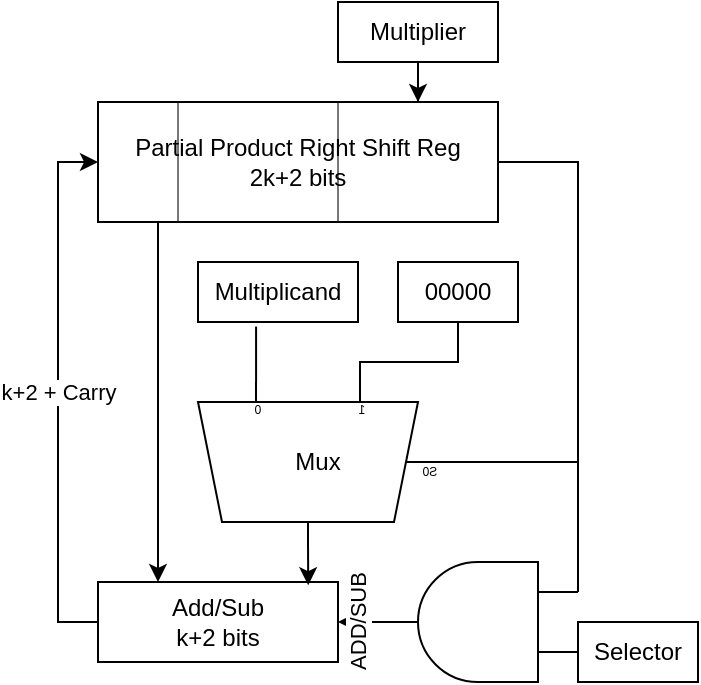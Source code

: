 <mxfile version="24.7.17">
  <diagram name="Page-1" id="Hb5LqIIrZHFeJ30ltBI8">
    <mxGraphModel dx="1434" dy="907" grid="1" gridSize="10" guides="1" tooltips="1" connect="1" arrows="1" fold="1" page="1" pageScale="1" pageWidth="850" pageHeight="1100" math="0" shadow="0">
      <root>
        <mxCell id="0" />
        <mxCell id="1" parent="0" />
        <mxCell id="6dwboX9ycZZq_3l-84ei-1" value="" style="rounded=0;whiteSpace=wrap;html=1;fillColor=default;strokeColor=#787878;" vertex="1" parent="1">
          <mxGeometry x="440" y="200" width="80" height="60" as="geometry" />
        </mxCell>
        <mxCell id="6dwboX9ycZZq_3l-84ei-2" value="" style="rounded=0;whiteSpace=wrap;html=1;fillColor=default;strokeColor=#787878;" vertex="1" parent="1">
          <mxGeometry x="520" y="200" width="80" height="60" as="geometry" />
        </mxCell>
        <mxCell id="6dwboX9ycZZq_3l-84ei-3" value="" style="rounded=0;whiteSpace=wrap;html=1;fillColor=default;strokeColor=#787878;" vertex="1" parent="1">
          <mxGeometry x="400" y="200" width="40" height="60" as="geometry" />
        </mxCell>
        <mxCell id="6dwboX9ycZZq_3l-84ei-7" value="" style="edgeStyle=orthogonalEdgeStyle;rounded=0;orthogonalLoop=1;jettySize=auto;html=1;" edge="1" parent="1" source="6dwboX9ycZZq_3l-84ei-6" target="6dwboX9ycZZq_3l-84ei-2">
          <mxGeometry relative="1" as="geometry" />
        </mxCell>
        <mxCell id="6dwboX9ycZZq_3l-84ei-6" value="Multiplier" style="rounded=0;whiteSpace=wrap;html=1;" vertex="1" parent="1">
          <mxGeometry x="520" y="150" width="80" height="30" as="geometry" />
        </mxCell>
        <mxCell id="6dwboX9ycZZq_3l-84ei-8" value="Multiplicand" style="rounded=0;whiteSpace=wrap;html=1;" vertex="1" parent="1">
          <mxGeometry x="450" y="280" width="80" height="30" as="geometry" />
        </mxCell>
        <mxCell id="6dwboX9ycZZq_3l-84ei-10" value="k+2 + Carry" style="edgeStyle=orthogonalEdgeStyle;rounded=0;orthogonalLoop=1;jettySize=auto;html=1;entryX=0;entryY=0.5;entryDx=0;entryDy=0;" edge="1" parent="1" source="6dwboX9ycZZq_3l-84ei-9">
          <mxGeometry relative="1" as="geometry">
            <mxPoint x="400" y="230" as="targetPoint" />
            <Array as="points">
              <mxPoint x="380" y="460" />
              <mxPoint x="380" y="230" />
            </Array>
          </mxGeometry>
        </mxCell>
        <mxCell id="6dwboX9ycZZq_3l-84ei-9" value="Add/Sub&lt;br&gt;&lt;div&gt;k&lt;span style=&quot;background-color: initial;&quot;&gt;+2 bits&lt;/span&gt;&lt;/div&gt;" style="rounded=0;whiteSpace=wrap;html=1;" vertex="1" parent="1">
          <mxGeometry x="400" y="440" width="120" height="40" as="geometry" />
        </mxCell>
        <mxCell id="6dwboX9ycZZq_3l-84ei-13" value="ADD/SUB" style="edgeStyle=orthogonalEdgeStyle;rounded=0;orthogonalLoop=1;jettySize=auto;html=1;exitX=1;exitY=0.5;exitDx=0;exitDy=0;exitPerimeter=0;entryX=1;entryY=0.5;entryDx=0;entryDy=0;endArrow=classic;endFill=1;horizontal=0;" edge="1" parent="1" source="6dwboX9ycZZq_3l-84ei-12" target="6dwboX9ycZZq_3l-84ei-9">
          <mxGeometry relative="1" as="geometry" />
        </mxCell>
        <mxCell id="6dwboX9ycZZq_3l-84ei-12" value="" style="verticalLabelPosition=bottom;shadow=0;dashed=0;align=center;html=1;verticalAlign=top;shape=mxgraph.electrical.logic_gates.logic_gate;operation=and;flipH=1;" vertex="1" parent="1">
          <mxGeometry x="540" y="430" width="100" height="60" as="geometry" />
        </mxCell>
        <mxCell id="6dwboX9ycZZq_3l-84ei-14" style="edgeStyle=orthogonalEdgeStyle;rounded=0;orthogonalLoop=1;jettySize=auto;html=1;entryX=0;entryY=0.25;entryDx=0;entryDy=0;entryPerimeter=0;endArrow=none;endFill=0;" edge="1" parent="1" source="6dwboX9ycZZq_3l-84ei-2" target="6dwboX9ycZZq_3l-84ei-12">
          <mxGeometry relative="1" as="geometry">
            <Array as="points">
              <mxPoint x="640" y="230" />
            </Array>
          </mxGeometry>
        </mxCell>
        <mxCell id="6dwboX9ycZZq_3l-84ei-15" value="Partial Product Right Shift Reg&lt;div&gt;2k+2 bits&lt;/div&gt;" style="rounded=0;whiteSpace=wrap;html=1;fillColor=none;" vertex="1" parent="1">
          <mxGeometry x="400" y="200" width="200" height="60" as="geometry" />
        </mxCell>
        <mxCell id="6dwboX9ycZZq_3l-84ei-16" style="edgeStyle=orthogonalEdgeStyle;rounded=0;orthogonalLoop=1;jettySize=auto;html=1;exitX=0.25;exitY=0;exitDx=0;exitDy=0;entryX=0.4;entryY=1;entryDx=0;entryDy=0;entryPerimeter=0;startArrow=classic;startFill=1;endArrow=none;endFill=0;" edge="1" parent="1" source="6dwboX9ycZZq_3l-84ei-9" target="6dwboX9ycZZq_3l-84ei-15">
          <mxGeometry relative="1" as="geometry">
            <Array as="points">
              <mxPoint x="430" y="260" />
            </Array>
          </mxGeometry>
        </mxCell>
        <mxCell id="6dwboX9ycZZq_3l-84ei-18" value="Mux" style="shadow=0;dashed=0;align=center;html=1;strokeWidth=1;shape=mxgraph.electrical.abstract.mux2;whiteSpace=wrap;direction=south;flipH=1;" vertex="1" parent="1">
          <mxGeometry x="450" y="340" width="120" height="80" as="geometry" />
        </mxCell>
        <mxCell id="6dwboX9ycZZq_3l-84ei-20" style="edgeStyle=orthogonalEdgeStyle;rounded=0;orthogonalLoop=1;jettySize=auto;html=1;exitX=1;exitY=0.5;exitDx=0;exitDy=-5;exitPerimeter=0;entryX=0.876;entryY=0.04;entryDx=0;entryDy=0;entryPerimeter=0;" edge="1" parent="1" source="6dwboX9ycZZq_3l-84ei-18" target="6dwboX9ycZZq_3l-84ei-9">
          <mxGeometry relative="1" as="geometry" />
        </mxCell>
        <mxCell id="6dwboX9ycZZq_3l-84ei-21" style="edgeStyle=orthogonalEdgeStyle;rounded=0;orthogonalLoop=1;jettySize=auto;html=1;exitX=0;exitY=0.217;exitDx=0;exitDy=3;exitPerimeter=0;entryX=0.363;entryY=1.076;entryDx=0;entryDy=0;entryPerimeter=0;endArrow=none;endFill=0;startArrow=none;startFill=0;" edge="1" parent="1" source="6dwboX9ycZZq_3l-84ei-18" target="6dwboX9ycZZq_3l-84ei-8">
          <mxGeometry relative="1" as="geometry" />
        </mxCell>
        <mxCell id="6dwboX9ycZZq_3l-84ei-22" value="00000" style="rounded=0;whiteSpace=wrap;html=1;" vertex="1" parent="1">
          <mxGeometry x="550" y="280" width="60" height="30" as="geometry" />
        </mxCell>
        <mxCell id="6dwboX9ycZZq_3l-84ei-23" style="edgeStyle=orthogonalEdgeStyle;rounded=0;orthogonalLoop=1;jettySize=auto;html=1;exitX=0.5;exitY=1;exitDx=0;exitDy=0;entryX=0;entryY=0.65;entryDx=0;entryDy=3;entryPerimeter=0;endArrow=none;endFill=0;" edge="1" parent="1" source="6dwboX9ycZZq_3l-84ei-22" target="6dwboX9ycZZq_3l-84ei-18">
          <mxGeometry relative="1" as="geometry">
            <Array as="points">
              <mxPoint x="580" y="330" />
              <mxPoint x="531" y="330" />
            </Array>
          </mxGeometry>
        </mxCell>
        <mxCell id="6dwboX9ycZZq_3l-84ei-24" style="edgeStyle=orthogonalEdgeStyle;rounded=0;orthogonalLoop=1;jettySize=auto;html=1;entryX=0.375;entryY=1;entryDx=10;entryDy=0;entryPerimeter=0;endArrow=none;endFill=0;" edge="1" parent="1" source="6dwboX9ycZZq_3l-84ei-15" target="6dwboX9ycZZq_3l-84ei-18">
          <mxGeometry relative="1" as="geometry">
            <Array as="points">
              <mxPoint x="640" y="230" />
              <mxPoint x="640" y="380" />
            </Array>
          </mxGeometry>
        </mxCell>
        <mxCell id="6dwboX9ycZZq_3l-84ei-26" value="Selector" style="rounded=0;whiteSpace=wrap;html=1;" vertex="1" parent="1">
          <mxGeometry x="640" y="460" width="60" height="30" as="geometry" />
        </mxCell>
      </root>
    </mxGraphModel>
  </diagram>
</mxfile>
